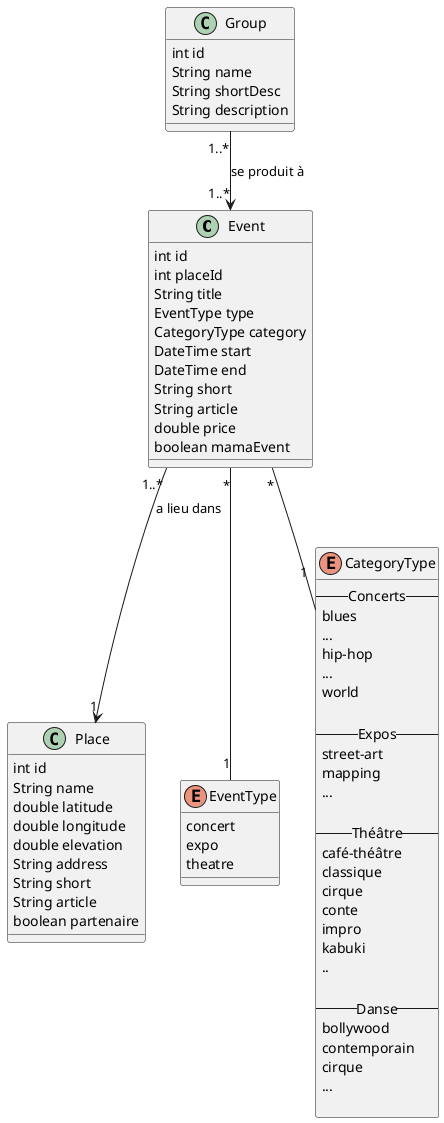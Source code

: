 @startuml

class Event {
    int id
    int placeId
    String title
    EventType type
    CategoryType category
    DateTime start
    DateTime end
    String short
    String article
    double price
    boolean mamaEvent
}

class Group {
    int id
    String name
    String shortDesc
    String description
}

class Place {
    int id
    String name
    double latitude
    double longitude
    double elevation
    String address
    String short
    String article
    boolean partenaire
}

enum EventType {
    concert
    expo
    theatre
}
enum CategoryType {
--Concerts--
    blues
    ...
    hip-hop
    ...
    world

--Expos--
    street-art
    mapping
    ...

--Théâtre--
    café-théâtre
    classique
    cirque
    conte
    impro
    kabuki
    ..

--Danse--
    bollywood
    contemporain
    cirque
    ...

}

Group --> Event: "1..*" se produit à "1..*"
Event --> Place: "1..*" a lieu dans "1"
Event -- EventType: "*" "1"
Event -- CategoryType: "*" "1"

@enduml